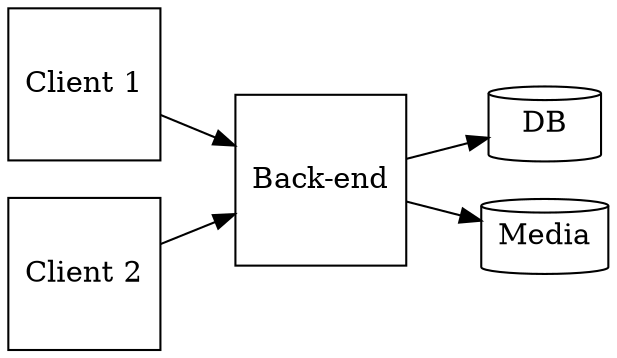 digraph {
	rankdir="LR"

	Client1 [ shape=square label="Client 1"]
	Client2 [ shape=square label="Client 2"]

	BackEnd [ shape=square label="Back-end"]

	DB [ shape=cylinder label="DB"]
	ObjectStorage [ shape=cylinder label="Media"]

	Client1 -> BackEnd
	Client2 -> BackEnd

	BackEnd -> DB
	BackEnd -> ObjectStorage
}